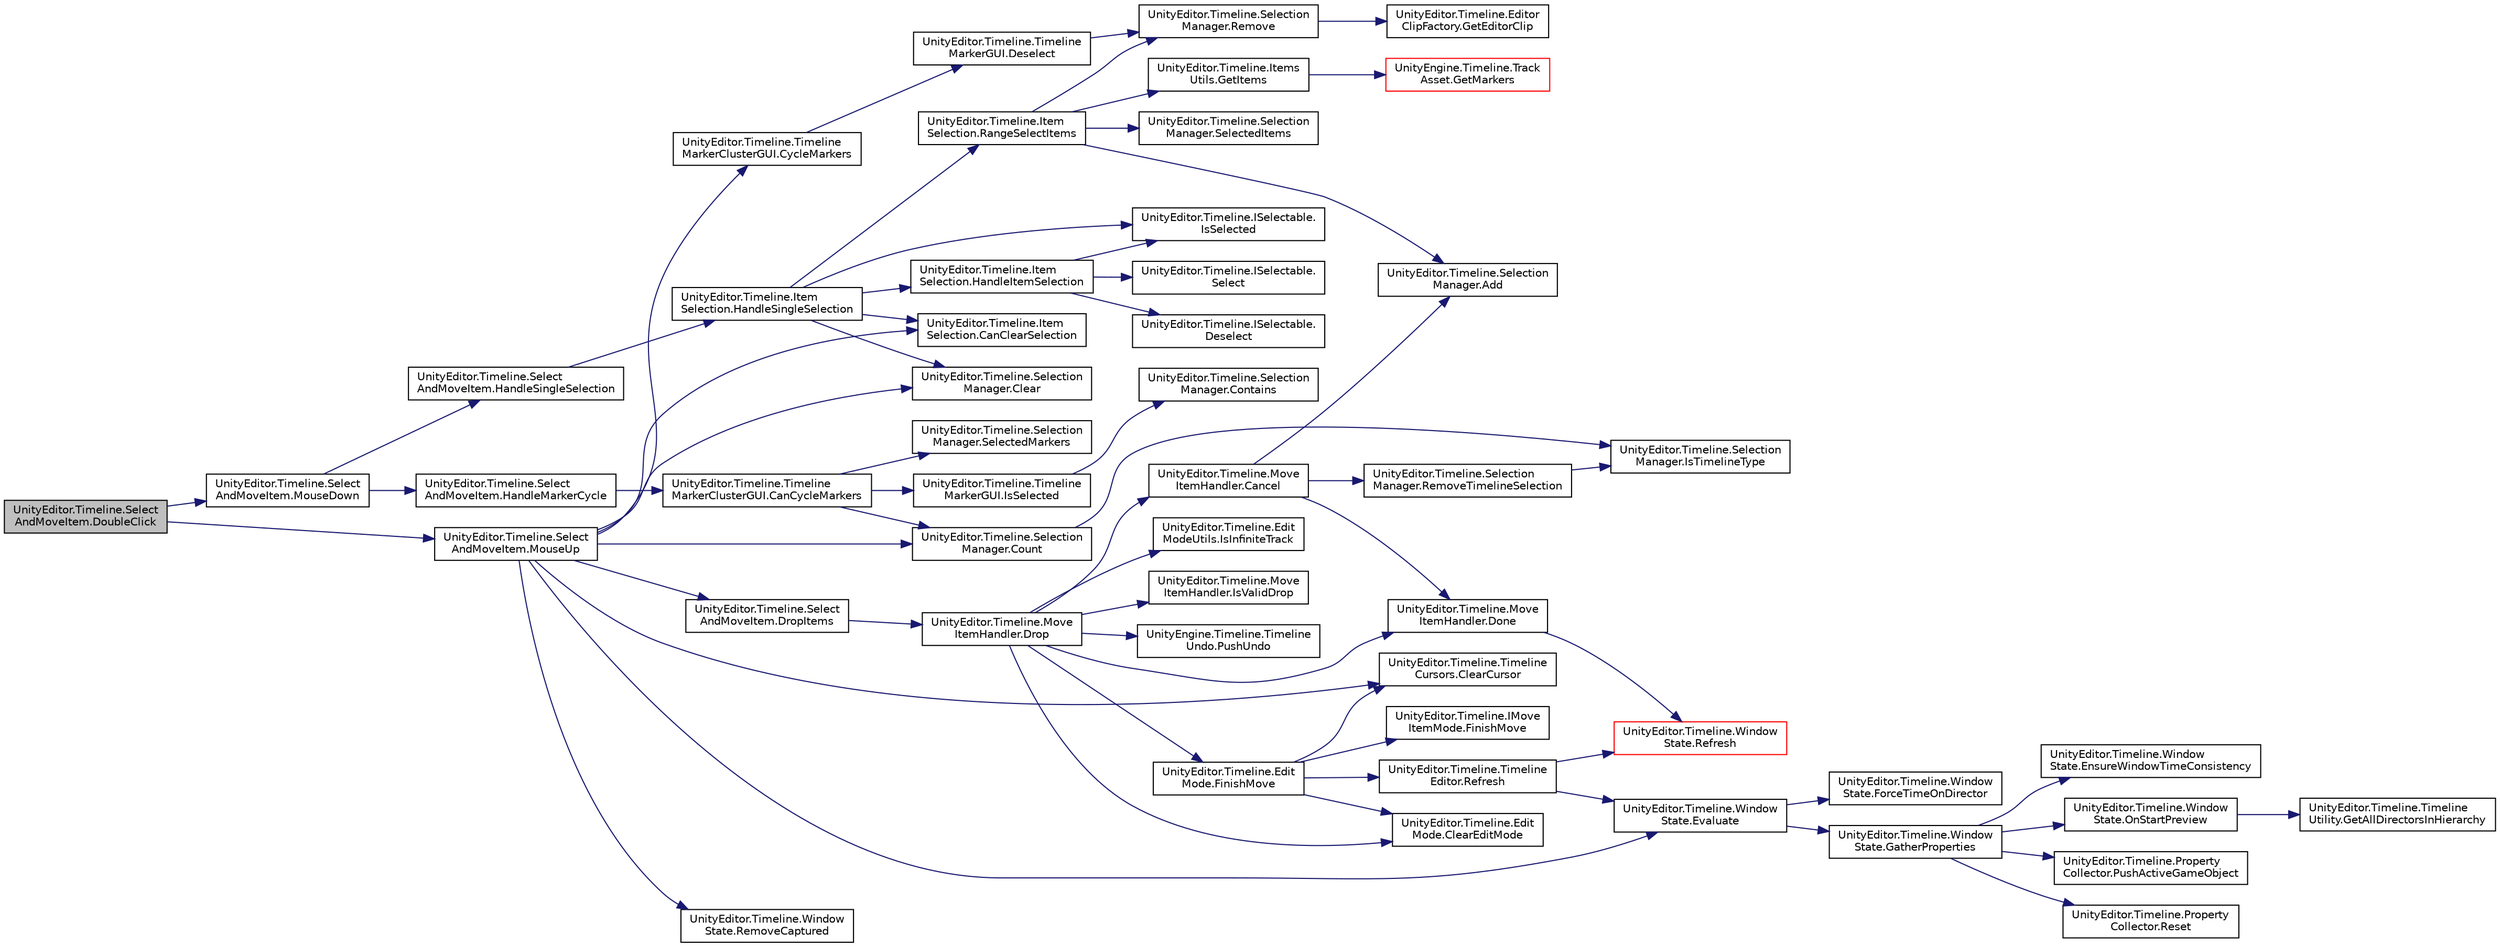 digraph "UnityEditor.Timeline.SelectAndMoveItem.DoubleClick"
{
 // LATEX_PDF_SIZE
  edge [fontname="Helvetica",fontsize="10",labelfontname="Helvetica",labelfontsize="10"];
  node [fontname="Helvetica",fontsize="10",shape=record];
  rankdir="LR";
  Node1 [label="UnityEditor.Timeline.Select\lAndMoveItem.DoubleClick",height=0.2,width=0.4,color="black", fillcolor="grey75", style="filled", fontcolor="black",tooltip=" "];
  Node1 -> Node2 [color="midnightblue",fontsize="10",style="solid",fontname="Helvetica"];
  Node2 [label="UnityEditor.Timeline.Select\lAndMoveItem.MouseDown",height=0.2,width=0.4,color="black", fillcolor="white", style="filled",URL="$class_unity_editor_1_1_timeline_1_1_select_and_move_item.html#ad4020ba581b92bfb5b9f7b2cb4f31b08",tooltip=" "];
  Node2 -> Node3 [color="midnightblue",fontsize="10",style="solid",fontname="Helvetica"];
  Node3 [label="UnityEditor.Timeline.Select\lAndMoveItem.HandleMarkerCycle",height=0.2,width=0.4,color="black", fillcolor="white", style="filled",URL="$class_unity_editor_1_1_timeline_1_1_select_and_move_item.html#a82eb0e69f57810c7235d43c242d53b72",tooltip=" "];
  Node3 -> Node4 [color="midnightblue",fontsize="10",style="solid",fontname="Helvetica"];
  Node4 [label="UnityEditor.Timeline.Timeline\lMarkerClusterGUI.CanCycleMarkers",height=0.2,width=0.4,color="black", fillcolor="white", style="filled",URL="$class_unity_editor_1_1_timeline_1_1_timeline_marker_cluster_g_u_i.html#aa0132c4586d05ffdd1de517ec54ed8bb",tooltip=" "];
  Node4 -> Node5 [color="midnightblue",fontsize="10",style="solid",fontname="Helvetica"];
  Node5 [label="UnityEditor.Timeline.Selection\lManager.Count",height=0.2,width=0.4,color="black", fillcolor="white", style="filled",URL="$class_unity_editor_1_1_timeline_1_1_selection_manager.html#a36e54ba2047967874d2b9d9046c86603",tooltip=" "];
  Node5 -> Node6 [color="midnightblue",fontsize="10",style="solid",fontname="Helvetica"];
  Node6 [label="UnityEditor.Timeline.Selection\lManager.IsTimelineType",height=0.2,width=0.4,color="black", fillcolor="white", style="filled",URL="$class_unity_editor_1_1_timeline_1_1_selection_manager.html#a3a3d92b32cddd3d88d762299aa359d9b",tooltip=" "];
  Node4 -> Node7 [color="midnightblue",fontsize="10",style="solid",fontname="Helvetica"];
  Node7 [label="UnityEditor.Timeline.Timeline\lMarkerGUI.IsSelected",height=0.2,width=0.4,color="black", fillcolor="white", style="filled",URL="$class_unity_editor_1_1_timeline_1_1_timeline_marker_g_u_i.html#a2c449fa6227f238f87230f44c3fffe74",tooltip=" "];
  Node7 -> Node8 [color="midnightblue",fontsize="10",style="solid",fontname="Helvetica"];
  Node8 [label="UnityEditor.Timeline.Selection\lManager.Contains",height=0.2,width=0.4,color="black", fillcolor="white", style="filled",URL="$class_unity_editor_1_1_timeline_1_1_selection_manager.html#ab57d9cab613d1e53d50db9a43db506ca",tooltip=" "];
  Node4 -> Node9 [color="midnightblue",fontsize="10",style="solid",fontname="Helvetica"];
  Node9 [label="UnityEditor.Timeline.Selection\lManager.SelectedMarkers",height=0.2,width=0.4,color="black", fillcolor="white", style="filled",URL="$class_unity_editor_1_1_timeline_1_1_selection_manager.html#ac9e501bc39110ef71216b27cd4895c6c",tooltip=" "];
  Node2 -> Node10 [color="midnightblue",fontsize="10",style="solid",fontname="Helvetica"];
  Node10 [label="UnityEditor.Timeline.Select\lAndMoveItem.HandleSingleSelection",height=0.2,width=0.4,color="black", fillcolor="white", style="filled",URL="$class_unity_editor_1_1_timeline_1_1_select_and_move_item.html#a04b273f754178b24e89f6ff24ec8c85a",tooltip=" "];
  Node10 -> Node11 [color="midnightblue",fontsize="10",style="solid",fontname="Helvetica"];
  Node11 [label="UnityEditor.Timeline.Item\lSelection.HandleSingleSelection",height=0.2,width=0.4,color="black", fillcolor="white", style="filled",URL="$class_unity_editor_1_1_timeline_1_1_item_selection.html#ab1740c69f7eb3963c7d93cd7b8107424",tooltip=" "];
  Node11 -> Node12 [color="midnightblue",fontsize="10",style="solid",fontname="Helvetica"];
  Node12 [label="UnityEditor.Timeline.Item\lSelection.CanClearSelection",height=0.2,width=0.4,color="black", fillcolor="white", style="filled",URL="$class_unity_editor_1_1_timeline_1_1_item_selection.html#af9badc1edb526d2b9117722d678ce7bd",tooltip=" "];
  Node11 -> Node13 [color="midnightblue",fontsize="10",style="solid",fontname="Helvetica"];
  Node13 [label="UnityEditor.Timeline.Selection\lManager.Clear",height=0.2,width=0.4,color="black", fillcolor="white", style="filled",URL="$class_unity_editor_1_1_timeline_1_1_selection_manager.html#a587eb1360aef383023f0eb0c7fe0d3a9",tooltip=" "];
  Node11 -> Node14 [color="midnightblue",fontsize="10",style="solid",fontname="Helvetica"];
  Node14 [label="UnityEditor.Timeline.Item\lSelection.HandleItemSelection",height=0.2,width=0.4,color="black", fillcolor="white", style="filled",URL="$class_unity_editor_1_1_timeline_1_1_item_selection.html#aa0eeca0ebc436b2511ef3e37376d509b",tooltip=" "];
  Node14 -> Node15 [color="midnightblue",fontsize="10",style="solid",fontname="Helvetica"];
  Node15 [label="UnityEditor.Timeline.ISelectable.\lDeselect",height=0.2,width=0.4,color="black", fillcolor="white", style="filled",URL="$interface_unity_editor_1_1_timeline_1_1_i_selectable.html#af0befaba3a64127d10c7769cb2d6f24e",tooltip=" "];
  Node14 -> Node16 [color="midnightblue",fontsize="10",style="solid",fontname="Helvetica"];
  Node16 [label="UnityEditor.Timeline.ISelectable.\lIsSelected",height=0.2,width=0.4,color="black", fillcolor="white", style="filled",URL="$interface_unity_editor_1_1_timeline_1_1_i_selectable.html#aef30b18031329a6dce7a727f40da58b0",tooltip=" "];
  Node14 -> Node17 [color="midnightblue",fontsize="10",style="solid",fontname="Helvetica"];
  Node17 [label="UnityEditor.Timeline.ISelectable.\lSelect",height=0.2,width=0.4,color="black", fillcolor="white", style="filled",URL="$interface_unity_editor_1_1_timeline_1_1_i_selectable.html#a425fc32e986a45940d4bbbb7731dbfed",tooltip=" "];
  Node11 -> Node16 [color="midnightblue",fontsize="10",style="solid",fontname="Helvetica"];
  Node11 -> Node18 [color="midnightblue",fontsize="10",style="solid",fontname="Helvetica"];
  Node18 [label="UnityEditor.Timeline.Item\lSelection.RangeSelectItems",height=0.2,width=0.4,color="black", fillcolor="white", style="filled",URL="$class_unity_editor_1_1_timeline_1_1_item_selection.html#aea8371f25c13e03f6a14329a012e7813",tooltip=" "];
  Node18 -> Node19 [color="midnightblue",fontsize="10",style="solid",fontname="Helvetica"];
  Node19 [label="UnityEditor.Timeline.Selection\lManager.Add",height=0.2,width=0.4,color="black", fillcolor="white", style="filled",URL="$class_unity_editor_1_1_timeline_1_1_selection_manager.html#ac0ae8dcaf9f44d7be4fc61cc05f5110b",tooltip=" "];
  Node18 -> Node20 [color="midnightblue",fontsize="10",style="solid",fontname="Helvetica"];
  Node20 [label="UnityEditor.Timeline.Items\lUtils.GetItems",height=0.2,width=0.4,color="black", fillcolor="white", style="filled",URL="$class_unity_editor_1_1_timeline_1_1_items_utils.html#aca264cd129ca29ad4a93724826f235f6",tooltip=" "];
  Node20 -> Node21 [color="midnightblue",fontsize="10",style="solid",fontname="Helvetica"];
  Node21 [label="UnityEngine.Timeline.Track\lAsset.GetMarkers",height=0.2,width=0.4,color="red", fillcolor="white", style="filled",URL="$class_unity_engine_1_1_timeline_1_1_track_asset.html#a2be435785ae018be8940f7c5ce78de87",tooltip="Returns an enumerable list of markers on the current asset."];
  Node18 -> Node23 [color="midnightblue",fontsize="10",style="solid",fontname="Helvetica"];
  Node23 [label="UnityEditor.Timeline.Selection\lManager.Remove",height=0.2,width=0.4,color="black", fillcolor="white", style="filled",URL="$class_unity_editor_1_1_timeline_1_1_selection_manager.html#a64339f961d920c86357e95ee50bd937d",tooltip=" "];
  Node23 -> Node24 [color="midnightblue",fontsize="10",style="solid",fontname="Helvetica"];
  Node24 [label="UnityEditor.Timeline.Editor\lClipFactory.GetEditorClip",height=0.2,width=0.4,color="black", fillcolor="white", style="filled",URL="$class_unity_editor_1_1_timeline_1_1_editor_clip_factory.html#a2e8fade23bcb6e2be7aa64eac84d63c4",tooltip=" "];
  Node18 -> Node25 [color="midnightblue",fontsize="10",style="solid",fontname="Helvetica"];
  Node25 [label="UnityEditor.Timeline.Selection\lManager.SelectedItems",height=0.2,width=0.4,color="black", fillcolor="white", style="filled",URL="$class_unity_editor_1_1_timeline_1_1_selection_manager.html#abce25cf985bb918f83215c038a29abce",tooltip=" "];
  Node1 -> Node26 [color="midnightblue",fontsize="10",style="solid",fontname="Helvetica"];
  Node26 [label="UnityEditor.Timeline.Select\lAndMoveItem.MouseUp",height=0.2,width=0.4,color="black", fillcolor="white", style="filled",URL="$class_unity_editor_1_1_timeline_1_1_select_and_move_item.html#aecb8a0d92c548adb53b2ccc269fac49b",tooltip=" "];
  Node26 -> Node12 [color="midnightblue",fontsize="10",style="solid",fontname="Helvetica"];
  Node26 -> Node13 [color="midnightblue",fontsize="10",style="solid",fontname="Helvetica"];
  Node26 -> Node27 [color="midnightblue",fontsize="10",style="solid",fontname="Helvetica"];
  Node27 [label="UnityEditor.Timeline.Timeline\lCursors.ClearCursor",height=0.2,width=0.4,color="black", fillcolor="white", style="filled",URL="$class_unity_editor_1_1_timeline_1_1_timeline_cursors.html#a9c9000df81375a63d52b05a7c890c473",tooltip=" "];
  Node26 -> Node5 [color="midnightblue",fontsize="10",style="solid",fontname="Helvetica"];
  Node26 -> Node28 [color="midnightblue",fontsize="10",style="solid",fontname="Helvetica"];
  Node28 [label="UnityEditor.Timeline.Timeline\lMarkerClusterGUI.CycleMarkers",height=0.2,width=0.4,color="black", fillcolor="white", style="filled",URL="$class_unity_editor_1_1_timeline_1_1_timeline_marker_cluster_g_u_i.html#acc755444644d6c6854e8a0e968d24391",tooltip=" "];
  Node28 -> Node29 [color="midnightblue",fontsize="10",style="solid",fontname="Helvetica"];
  Node29 [label="UnityEditor.Timeline.Timeline\lMarkerGUI.Deselect",height=0.2,width=0.4,color="black", fillcolor="white", style="filled",URL="$class_unity_editor_1_1_timeline_1_1_timeline_marker_g_u_i.html#a4794002d73a4ce35c5ec38d95eded252",tooltip=" "];
  Node29 -> Node23 [color="midnightblue",fontsize="10",style="solid",fontname="Helvetica"];
  Node26 -> Node30 [color="midnightblue",fontsize="10",style="solid",fontname="Helvetica"];
  Node30 [label="UnityEditor.Timeline.Select\lAndMoveItem.DropItems",height=0.2,width=0.4,color="black", fillcolor="white", style="filled",URL="$class_unity_editor_1_1_timeline_1_1_select_and_move_item.html#abb4af5273c748931c4dac3649c3e3de5",tooltip=" "];
  Node30 -> Node31 [color="midnightblue",fontsize="10",style="solid",fontname="Helvetica"];
  Node31 [label="UnityEditor.Timeline.Move\lItemHandler.Drop",height=0.2,width=0.4,color="black", fillcolor="white", style="filled",URL="$class_unity_editor_1_1_timeline_1_1_move_item_handler.html#a3569772e77425ba2b50916cf2710c721",tooltip=" "];
  Node31 -> Node32 [color="midnightblue",fontsize="10",style="solid",fontname="Helvetica"];
  Node32 [label="UnityEditor.Timeline.Move\lItemHandler.Cancel",height=0.2,width=0.4,color="black", fillcolor="white", style="filled",URL="$class_unity_editor_1_1_timeline_1_1_move_item_handler.html#aaded91156beefb815e1ae9cfb0da9acb",tooltip=" "];
  Node32 -> Node19 [color="midnightblue",fontsize="10",style="solid",fontname="Helvetica"];
  Node32 -> Node33 [color="midnightblue",fontsize="10",style="solid",fontname="Helvetica"];
  Node33 [label="UnityEditor.Timeline.Move\lItemHandler.Done",height=0.2,width=0.4,color="black", fillcolor="white", style="filled",URL="$class_unity_editor_1_1_timeline_1_1_move_item_handler.html#a6f3a5305b0bb819b346de72ac732572d",tooltip=" "];
  Node33 -> Node34 [color="midnightblue",fontsize="10",style="solid",fontname="Helvetica"];
  Node34 [label="UnityEditor.Timeline.Window\lState.Refresh",height=0.2,width=0.4,color="red", fillcolor="white", style="filled",URL="$class_unity_editor_1_1_timeline_1_1_window_state.html#a773c3585d8ee2c63765f06afa6536990",tooltip=" "];
  Node32 -> Node36 [color="midnightblue",fontsize="10",style="solid",fontname="Helvetica"];
  Node36 [label="UnityEditor.Timeline.Selection\lManager.RemoveTimelineSelection",height=0.2,width=0.4,color="black", fillcolor="white", style="filled",URL="$class_unity_editor_1_1_timeline_1_1_selection_manager.html#ad4ae0d8cfbca3ef6705e5b46072bbcdb",tooltip=" "];
  Node36 -> Node6 [color="midnightblue",fontsize="10",style="solid",fontname="Helvetica"];
  Node31 -> Node37 [color="midnightblue",fontsize="10",style="solid",fontname="Helvetica"];
  Node37 [label="UnityEditor.Timeline.Edit\lMode.ClearEditMode",height=0.2,width=0.4,color="black", fillcolor="white", style="filled",URL="$class_unity_editor_1_1_timeline_1_1_edit_mode.html#a76a7fee252506a941372c8c55381fcf4",tooltip=" "];
  Node31 -> Node33 [color="midnightblue",fontsize="10",style="solid",fontname="Helvetica"];
  Node31 -> Node38 [color="midnightblue",fontsize="10",style="solid",fontname="Helvetica"];
  Node38 [label="UnityEditor.Timeline.Edit\lMode.FinishMove",height=0.2,width=0.4,color="black", fillcolor="white", style="filled",URL="$class_unity_editor_1_1_timeline_1_1_edit_mode.html#a65a01ef5fa96430145d99d00470f9578",tooltip=" "];
  Node38 -> Node27 [color="midnightblue",fontsize="10",style="solid",fontname="Helvetica"];
  Node38 -> Node37 [color="midnightblue",fontsize="10",style="solid",fontname="Helvetica"];
  Node38 -> Node39 [color="midnightblue",fontsize="10",style="solid",fontname="Helvetica"];
  Node39 [label="UnityEditor.Timeline.IMove\lItemMode.FinishMove",height=0.2,width=0.4,color="black", fillcolor="white", style="filled",URL="$interface_unity_editor_1_1_timeline_1_1_i_move_item_mode.html#a0737369dedc22fab9c9e7d318a24579b",tooltip=" "];
  Node38 -> Node40 [color="midnightblue",fontsize="10",style="solid",fontname="Helvetica"];
  Node40 [label="UnityEditor.Timeline.Timeline\lEditor.Refresh",height=0.2,width=0.4,color="black", fillcolor="white", style="filled",URL="$class_unity_editor_1_1_timeline_1_1_timeline_editor.html#aac9130b771a4f65a484abe4ec3df471d",tooltip=" "];
  Node40 -> Node41 [color="midnightblue",fontsize="10",style="solid",fontname="Helvetica"];
  Node41 [label="UnityEditor.Timeline.Window\lState.Evaluate",height=0.2,width=0.4,color="black", fillcolor="white", style="filled",URL="$class_unity_editor_1_1_timeline_1_1_window_state.html#ab469068a54205d03f681a4ca66919395",tooltip=" "];
  Node41 -> Node42 [color="midnightblue",fontsize="10",style="solid",fontname="Helvetica"];
  Node42 [label="UnityEditor.Timeline.Window\lState.ForceTimeOnDirector",height=0.2,width=0.4,color="black", fillcolor="white", style="filled",URL="$class_unity_editor_1_1_timeline_1_1_window_state.html#aea2333ae4710318917af92209b39eadb",tooltip=" "];
  Node41 -> Node43 [color="midnightblue",fontsize="10",style="solid",fontname="Helvetica"];
  Node43 [label="UnityEditor.Timeline.Window\lState.GatherProperties",height=0.2,width=0.4,color="black", fillcolor="white", style="filled",URL="$class_unity_editor_1_1_timeline_1_1_window_state.html#a1f9998b0966727995f7fae56654ae710",tooltip=" "];
  Node43 -> Node44 [color="midnightblue",fontsize="10",style="solid",fontname="Helvetica"];
  Node44 [label="UnityEditor.Timeline.Window\lState.EnsureWindowTimeConsistency",height=0.2,width=0.4,color="black", fillcolor="white", style="filled",URL="$class_unity_editor_1_1_timeline_1_1_window_state.html#a22b227f8710893c4e45421065796d931",tooltip=" "];
  Node43 -> Node45 [color="midnightblue",fontsize="10",style="solid",fontname="Helvetica"];
  Node45 [label="UnityEditor.Timeline.Window\lState.OnStartPreview",height=0.2,width=0.4,color="black", fillcolor="white", style="filled",URL="$class_unity_editor_1_1_timeline_1_1_window_state.html#a10d4234e15b07f830028514ffbac7205",tooltip=" "];
  Node45 -> Node46 [color="midnightblue",fontsize="10",style="solid",fontname="Helvetica"];
  Node46 [label="UnityEditor.Timeline.Timeline\lUtility.GetAllDirectorsInHierarchy",height=0.2,width=0.4,color="black", fillcolor="white", style="filled",URL="$class_unity_editor_1_1_timeline_1_1_timeline_utility.html#a5ae4869a533943c5c177538b837617f7",tooltip=" "];
  Node43 -> Node47 [color="midnightblue",fontsize="10",style="solid",fontname="Helvetica"];
  Node47 [label="UnityEditor.Timeline.Property\lCollector.PushActiveGameObject",height=0.2,width=0.4,color="black", fillcolor="white", style="filled",URL="$class_unity_editor_1_1_timeline_1_1_property_collector.html#ab5b227238401338388b6f4459dd5f27a",tooltip="Sets the active game object for subsequent property modifications."];
  Node43 -> Node48 [color="midnightblue",fontsize="10",style="solid",fontname="Helvetica"];
  Node48 [label="UnityEditor.Timeline.Property\lCollector.Reset",height=0.2,width=0.4,color="black", fillcolor="white", style="filled",URL="$class_unity_editor_1_1_timeline_1_1_property_collector.html#a71b18b03f8b8bd036a73a9c56ca7210e",tooltip=" "];
  Node40 -> Node34 [color="midnightblue",fontsize="10",style="solid",fontname="Helvetica"];
  Node31 -> Node49 [color="midnightblue",fontsize="10",style="solid",fontname="Helvetica"];
  Node49 [label="UnityEditor.Timeline.Edit\lModeUtils.IsInfiniteTrack",height=0.2,width=0.4,color="black", fillcolor="white", style="filled",URL="$class_unity_editor_1_1_timeline_1_1_edit_mode_utils.html#aea3795bb46ce99d0e6754e0afef2e908",tooltip=" "];
  Node31 -> Node50 [color="midnightblue",fontsize="10",style="solid",fontname="Helvetica"];
  Node50 [label="UnityEditor.Timeline.Move\lItemHandler.IsValidDrop",height=0.2,width=0.4,color="black", fillcolor="white", style="filled",URL="$class_unity_editor_1_1_timeline_1_1_move_item_handler.html#acbb0d70e18d387b34dd64f57394a31f7",tooltip=" "];
  Node31 -> Node51 [color="midnightblue",fontsize="10",style="solid",fontname="Helvetica"];
  Node51 [label="UnityEngine.Timeline.Timeline\lUndo.PushUndo",height=0.2,width=0.4,color="black", fillcolor="white", style="filled",URL="$class_unity_engine_1_1_timeline_1_1_timeline_undo.html#a2c45dda5e68a6de6f481aee4888b352c",tooltip=" "];
  Node26 -> Node41 [color="midnightblue",fontsize="10",style="solid",fontname="Helvetica"];
  Node26 -> Node52 [color="midnightblue",fontsize="10",style="solid",fontname="Helvetica"];
  Node52 [label="UnityEditor.Timeline.Window\lState.RemoveCaptured",height=0.2,width=0.4,color="black", fillcolor="white", style="filled",URL="$class_unity_editor_1_1_timeline_1_1_window_state.html#ab02338c9f0effff10b0ab8d4e7c791d9",tooltip=" "];
}
